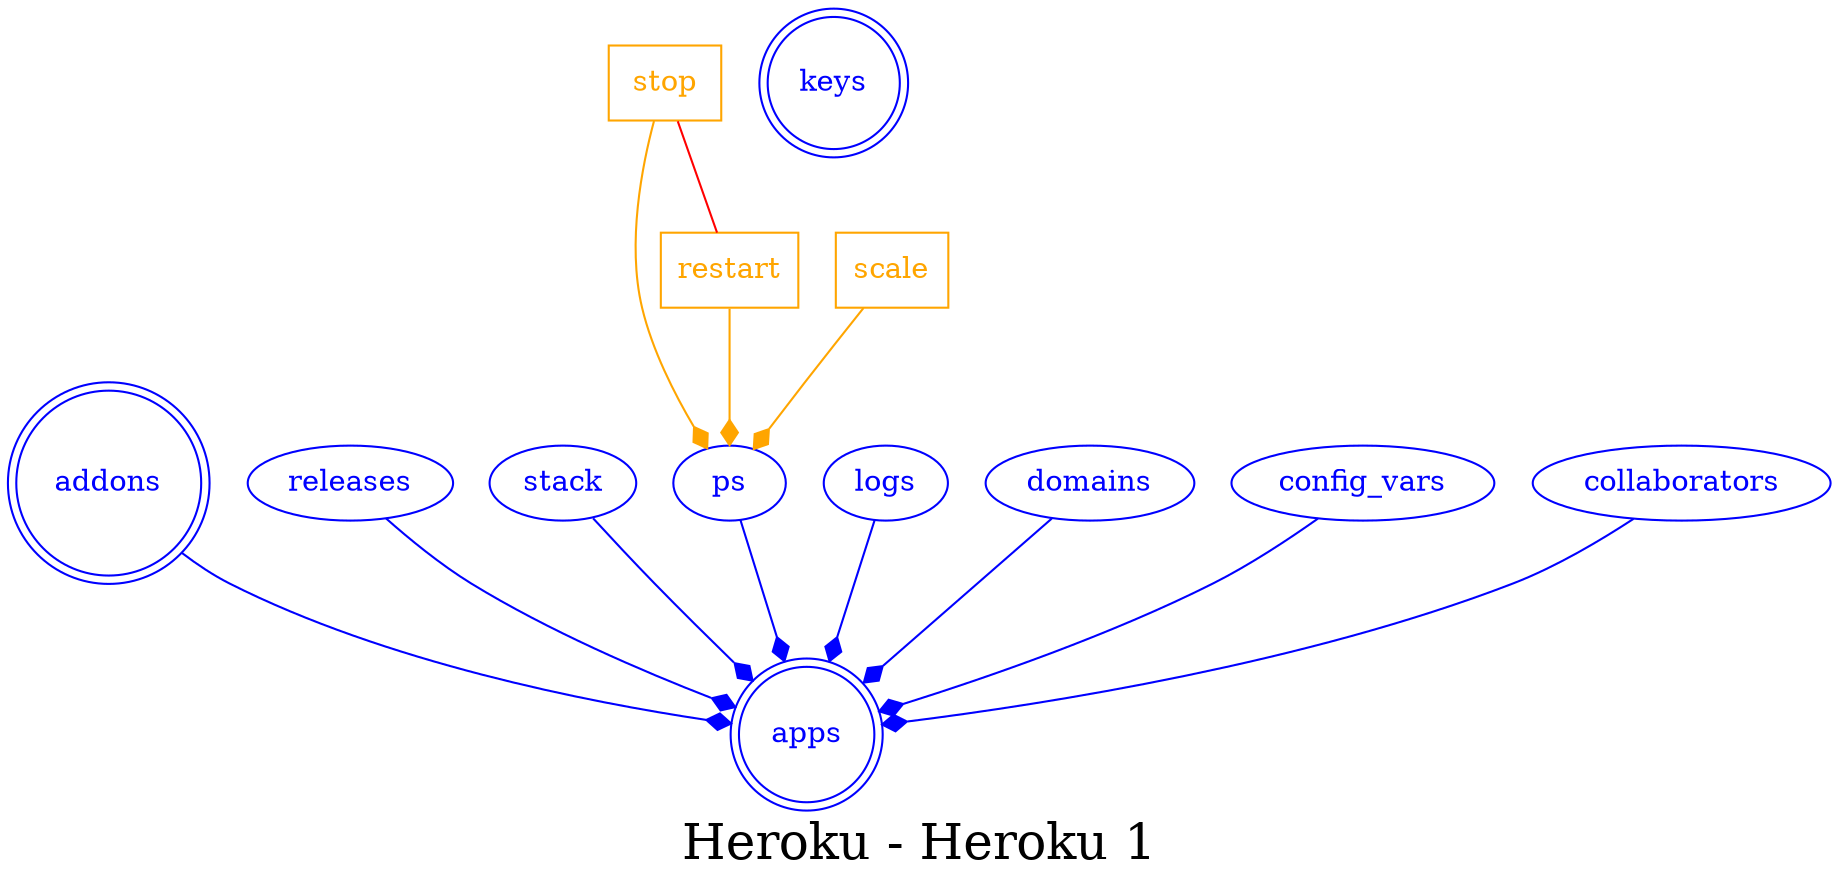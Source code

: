 digraph LexiconGraph {
graph[label="Heroku - Heroku 1", fontsize=24]
splines=true
"apps" [color=blue, fontcolor=blue, shape=doublecircle]
"addons" [color=blue, fontcolor=blue, shape=doublecircle]
"keys" [color=blue, fontcolor=blue, shape=doublecircle]
"releases" -> "apps" [color=blue, fontcolor=blue, arrowhead=diamond, arrowtail=none]
"releases" [color=blue, fontcolor=blue, shape=ellipse]
"stack" -> "apps" [color=blue, fontcolor=blue, arrowhead=diamond, arrowtail=none]
"stack" [color=blue, fontcolor=blue, shape=ellipse]
"ps" -> "apps" [color=blue, fontcolor=blue, arrowhead=diamond, arrowtail=none]
"ps" [color=blue, fontcolor=blue, shape=ellipse]
"stop" [color=orange, fontcolor=orange, shape=box]
"stop" -> "ps" [color=orange, fontcolor=orange, arrowhead=diamond, arrowtail=none]
"scale" [color=orange, fontcolor=orange, shape=box]
"scale" -> "ps" [color=orange, fontcolor=orange, arrowhead=diamond, arrowtail=none]
"restart" [color=orange, fontcolor=orange, shape=box]
"restart" -> "ps" [color=orange, fontcolor=orange, arrowhead=diamond, arrowtail=none]
"stop" -> "restart" [color=red, fontcolor=red, arrowhead=none, arrowtail=none]
"addons" -> "apps" [color=blue, fontcolor=blue, arrowhead=diamond, arrowtail=none]
"logs" -> "apps" [color=blue, fontcolor=blue, arrowhead=diamond, arrowtail=none]
"logs" [color=blue, fontcolor=blue, shape=ellipse]
"domains" -> "apps" [color=blue, fontcolor=blue, arrowhead=diamond, arrowtail=none]
"domains" [color=blue, fontcolor=blue, shape=ellipse]
"config_vars" -> "apps" [color=blue, fontcolor=blue, arrowhead=diamond, arrowtail=none]
"config_vars" [color=blue, fontcolor=blue, shape=ellipse]
"collaborators" -> "apps" [color=blue, fontcolor=blue, arrowhead=diamond, arrowtail=none]
"collaborators" [color=blue, fontcolor=blue, shape=ellipse]
}
